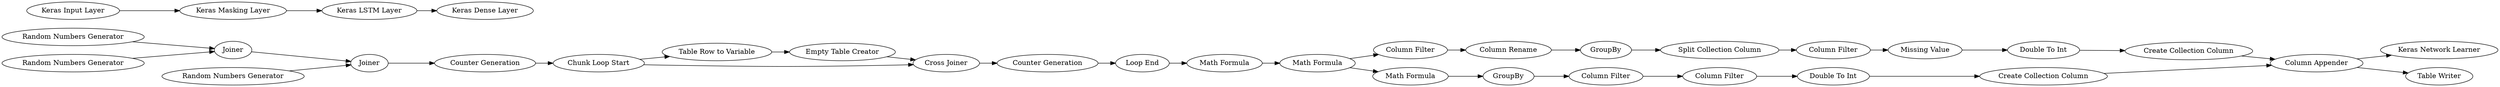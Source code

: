 digraph {
	3 [label="Random Numbers Generator"]
	4 [label="Random Numbers Generator"]
	5 [label="Random Numbers Generator"]
	6 [label=Joiner]
	7 [label=Joiner]
	8 [label="Chunk Loop Start"]
	9 [label="Table Row to Variable"]
	10 [label="Empty Table Creator"]
	11 [label="Cross Joiner"]
	12 [label="Loop End"]
	13 [label="Counter Generation"]
	14 [label="Counter Generation"]
	15 [label="Math Formula"]
	16 [label="Math Formula"]
	17 [label="Column Filter"]
	18 [label="Column Rename"]
	19 [label=GroupBy]
	20 [label="Split Collection Column"]
	21 [label="Column Filter"]
	22 [label="Math Formula"]
	23 [label=GroupBy]
	24 [label="Column Filter"]
	25 [label="Missing Value"]
	26 [label="Keras Input Layer"]
	27 [label="Keras Masking Layer"]
	28 [label="Keras LSTM Layer"]
	29 [label="Keras Network Learner"]
	30 [label="Create Collection Column"]
	31 [label="Create Collection Column"]
	32 [label="Column Filter"]
	33 [label="Column Appender"]
	34 [label="Double To Int"]
	35 [label="Double To Int"]
	36 [label="Keras Dense Layer"]
	37 [label="Table Writer"]
	3 -> 6
	4 -> 6
	5 -> 7
	6 -> 7
	7 -> 13
	8 -> 9
	8 -> 11
	9 -> 10
	10 -> 11
	11 -> 14
	12 -> 15
	13 -> 8
	14 -> 12
	15 -> 16
	16 -> 17
	16 -> 22
	17 -> 18
	18 -> 19
	19 -> 20
	20 -> 21
	21 -> 25
	22 -> 23
	23 -> 24
	24 -> 32
	25 -> 34
	26 -> 27
	27 -> 28
	28 -> 36
	30 -> 33
	31 -> 33
	32 -> 35
	33 -> 29
	33 -> 37
	34 -> 30
	35 -> 31
	rankdir=LR
}
